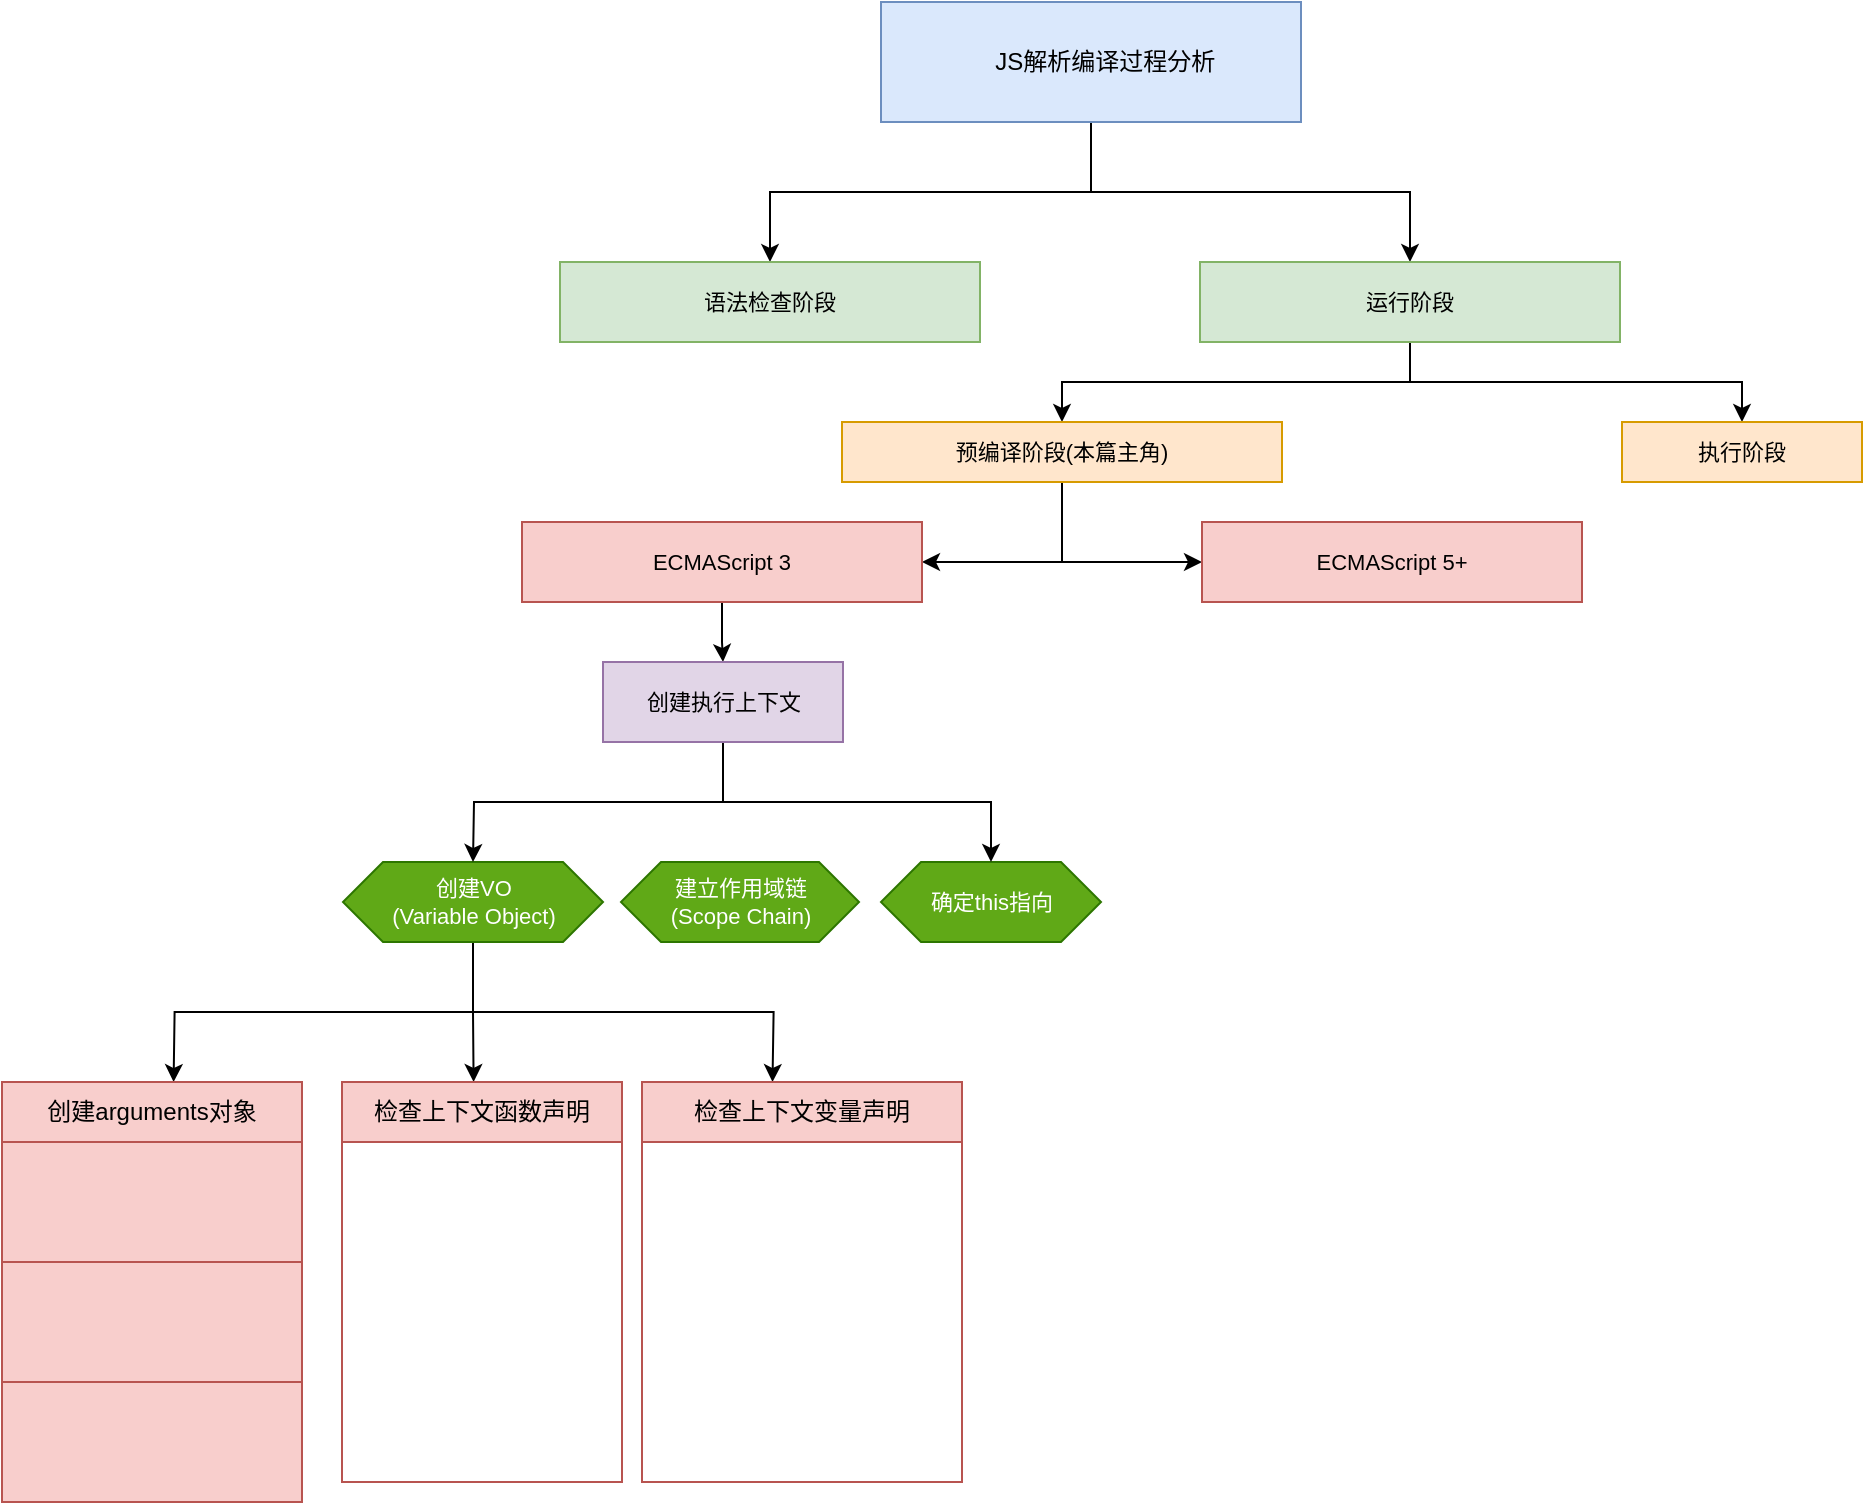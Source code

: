 <mxfile version="22.1.20" type="github">
  <diagram name="第 1 页" id="9QNkCpr4eyBHP6iE9qZr">
    <mxGraphModel dx="1194" dy="658" grid="1" gridSize="10" guides="1" tooltips="1" connect="1" arrows="1" fold="1" page="1" pageScale="1" pageWidth="1654" pageHeight="2336" math="0" shadow="0">
      <root>
        <mxCell id="0" />
        <mxCell id="1" parent="0" />
        <mxCell id="Aci6xjJaNSlg3UYRmv7_-49" style="edgeStyle=orthogonalEdgeStyle;rounded=0;orthogonalLoop=1;jettySize=auto;html=1;exitX=0.5;exitY=1;exitDx=0;exitDy=0;entryX=0.5;entryY=0;entryDx=0;entryDy=0;fontFamily=Helvetica;fontSize=12;fontColor=default;" edge="1" parent="1" source="Aci6xjJaNSlg3UYRmv7_-1" target="Aci6xjJaNSlg3UYRmv7_-2">
          <mxGeometry relative="1" as="geometry" />
        </mxCell>
        <mxCell id="Aci6xjJaNSlg3UYRmv7_-51" style="edgeStyle=orthogonalEdgeStyle;rounded=0;orthogonalLoop=1;jettySize=auto;html=1;exitX=0.5;exitY=1;exitDx=0;exitDy=0;entryX=0.5;entryY=0;entryDx=0;entryDy=0;fontFamily=Helvetica;fontSize=12;fontColor=default;" edge="1" parent="1" source="Aci6xjJaNSlg3UYRmv7_-1" target="Aci6xjJaNSlg3UYRmv7_-3">
          <mxGeometry relative="1" as="geometry" />
        </mxCell>
        <mxCell id="Aci6xjJaNSlg3UYRmv7_-1" value="&amp;nbsp; &amp;nbsp; JS解析编译过程分析" style="whiteSpace=wrap;html=1;fillColor=#dae8fc;strokeColor=#6c8ebf;" vertex="1" parent="1">
          <mxGeometry x="659.5" y="30" width="210" height="60" as="geometry" />
        </mxCell>
        <mxCell id="Aci6xjJaNSlg3UYRmv7_-2" value="语法检查阶段" style="whiteSpace=wrap;html=1;fillColor=#d5e8d4;strokeColor=#82b366;fontSize=11;" vertex="1" parent="1">
          <mxGeometry x="499" y="160" width="210" height="40" as="geometry" />
        </mxCell>
        <mxCell id="Aci6xjJaNSlg3UYRmv7_-11" value="" style="edgeStyle=orthogonalEdgeStyle;rounded=0;orthogonalLoop=1;jettySize=auto;html=1;fontSize=11;" edge="1" parent="1" source="Aci6xjJaNSlg3UYRmv7_-3" target="Aci6xjJaNSlg3UYRmv7_-10">
          <mxGeometry relative="1" as="geometry" />
        </mxCell>
        <mxCell id="Aci6xjJaNSlg3UYRmv7_-48" style="edgeStyle=orthogonalEdgeStyle;rounded=0;orthogonalLoop=1;jettySize=auto;html=1;exitX=0.5;exitY=1;exitDx=0;exitDy=0;entryX=0.5;entryY=0;entryDx=0;entryDy=0;fontFamily=Helvetica;fontSize=12;fontColor=default;" edge="1" parent="1" source="Aci6xjJaNSlg3UYRmv7_-3" target="Aci6xjJaNSlg3UYRmv7_-12">
          <mxGeometry relative="1" as="geometry" />
        </mxCell>
        <mxCell id="Aci6xjJaNSlg3UYRmv7_-3" value="运行阶段" style="whiteSpace=wrap;html=1;fillColor=#d5e8d4;strokeColor=#82b366;fontSize=11;" vertex="1" parent="1">
          <mxGeometry x="819" y="160" width="210" height="40" as="geometry" />
        </mxCell>
        <mxCell id="Aci6xjJaNSlg3UYRmv7_-46" style="edgeStyle=orthogonalEdgeStyle;rounded=0;orthogonalLoop=1;jettySize=auto;html=1;exitX=0.5;exitY=1;exitDx=0;exitDy=0;entryX=1;entryY=0.5;entryDx=0;entryDy=0;fontFamily=Helvetica;fontSize=12;fontColor=default;" edge="1" parent="1" source="Aci6xjJaNSlg3UYRmv7_-10" target="Aci6xjJaNSlg3UYRmv7_-27">
          <mxGeometry relative="1" as="geometry" />
        </mxCell>
        <mxCell id="Aci6xjJaNSlg3UYRmv7_-47" style="edgeStyle=orthogonalEdgeStyle;rounded=0;orthogonalLoop=1;jettySize=auto;html=1;exitX=0.5;exitY=1;exitDx=0;exitDy=0;entryX=0;entryY=0.5;entryDx=0;entryDy=0;fontFamily=Helvetica;fontSize=12;fontColor=default;" edge="1" parent="1" source="Aci6xjJaNSlg3UYRmv7_-10" target="Aci6xjJaNSlg3UYRmv7_-18">
          <mxGeometry relative="1" as="geometry" />
        </mxCell>
        <mxCell id="Aci6xjJaNSlg3UYRmv7_-10" value="预编译阶段(本篇主角)" style="whiteSpace=wrap;html=1;fillColor=#ffe6cc;strokeColor=#d79b00;fontSize=11;" vertex="1" parent="1">
          <mxGeometry x="640" y="240" width="220" height="30" as="geometry" />
        </mxCell>
        <mxCell id="Aci6xjJaNSlg3UYRmv7_-12" value="执行阶段" style="whiteSpace=wrap;html=1;fillColor=#ffe6cc;strokeColor=#d79b00;fontSize=11;" vertex="1" parent="1">
          <mxGeometry x="1030" y="240" width="120" height="30" as="geometry" />
        </mxCell>
        <mxCell id="Aci6xjJaNSlg3UYRmv7_-18" value="ECMAScript 5+" style="whiteSpace=wrap;html=1;fillColor=#f8cecc;strokeColor=#b85450;fontSize=11;" vertex="1" parent="1">
          <mxGeometry x="820" y="290" width="190" height="40" as="geometry" />
        </mxCell>
        <mxCell id="Aci6xjJaNSlg3UYRmv7_-58" style="edgeStyle=orthogonalEdgeStyle;rounded=0;orthogonalLoop=1;jettySize=auto;html=1;exitX=0.5;exitY=1;exitDx=0;exitDy=0;fontFamily=Helvetica;fontSize=12;fontColor=default;" edge="1" parent="1" source="Aci6xjJaNSlg3UYRmv7_-22">
          <mxGeometry relative="1" as="geometry">
            <mxPoint x="305.8" y="570" as="targetPoint" />
          </mxGeometry>
        </mxCell>
        <mxCell id="Aci6xjJaNSlg3UYRmv7_-59" style="edgeStyle=orthogonalEdgeStyle;rounded=0;orthogonalLoop=1;jettySize=auto;html=1;exitX=0.5;exitY=1;exitDx=0;exitDy=0;entryX=0.5;entryY=0;entryDx=0;entryDy=0;fontFamily=Helvetica;fontSize=12;fontColor=default;" edge="1" parent="1" source="Aci6xjJaNSlg3UYRmv7_-22">
          <mxGeometry relative="1" as="geometry">
            <mxPoint x="605.25" y="570" as="targetPoint" />
          </mxGeometry>
        </mxCell>
        <mxCell id="Aci6xjJaNSlg3UYRmv7_-60" style="edgeStyle=orthogonalEdgeStyle;rounded=0;orthogonalLoop=1;jettySize=auto;html=1;exitX=0.5;exitY=1;exitDx=0;exitDy=0;fontFamily=Helvetica;fontSize=12;fontColor=default;" edge="1" parent="1" source="Aci6xjJaNSlg3UYRmv7_-22">
          <mxGeometry relative="1" as="geometry">
            <mxPoint x="455.8" y="570" as="targetPoint" />
          </mxGeometry>
        </mxCell>
        <mxCell id="Aci6xjJaNSlg3UYRmv7_-22" value="创建VO&lt;br style=&quot;font-size: 11px;&quot;&gt;(Variable Object)" style="shape=hexagon;perimeter=hexagonPerimeter2;whiteSpace=wrap;html=1;fixedSize=1;fillColor=#60a917;strokeColor=#2D7600;fontColor=#ffffff;fontSize=11;" vertex="1" parent="1">
          <mxGeometry x="390.5" y="460" width="130" height="40" as="geometry" />
        </mxCell>
        <mxCell id="Aci6xjJaNSlg3UYRmv7_-38" value="" style="edgeStyle=orthogonalEdgeStyle;rounded=0;orthogonalLoop=1;jettySize=auto;html=1;fontFamily=Helvetica;fontSize=11;fontColor=default;" edge="1" parent="1" source="Aci6xjJaNSlg3UYRmv7_-27" target="Aci6xjJaNSlg3UYRmv7_-37">
          <mxGeometry relative="1" as="geometry" />
        </mxCell>
        <mxCell id="Aci6xjJaNSlg3UYRmv7_-27" value="ECMAScript 3" style="whiteSpace=wrap;html=1;fillColor=#f8cecc;strokeColor=#b85450;fontSize=11;" vertex="1" parent="1">
          <mxGeometry x="480" y="290" width="200" height="40" as="geometry" />
        </mxCell>
        <mxCell id="Aci6xjJaNSlg3UYRmv7_-30" value="建立作用域链&lt;br&gt;(Scope Chain)" style="shape=hexagon;perimeter=hexagonPerimeter2;whiteSpace=wrap;html=1;fixedSize=1;fillColor=#60a917;strokeColor=#2D7600;fontColor=#ffffff;fontSize=11;" vertex="1" parent="1">
          <mxGeometry x="529.5" y="460" width="119" height="40" as="geometry" />
        </mxCell>
        <mxCell id="Aci6xjJaNSlg3UYRmv7_-31" value="确定this指向" style="shape=hexagon;perimeter=hexagonPerimeter2;whiteSpace=wrap;html=1;fixedSize=1;fillColor=#60a917;strokeColor=#2D7600;fontColor=#ffffff;fontSize=11;" vertex="1" parent="1">
          <mxGeometry x="659.5" y="460" width="110" height="40" as="geometry" />
        </mxCell>
        <mxCell id="Aci6xjJaNSlg3UYRmv7_-39" style="edgeStyle=orthogonalEdgeStyle;rounded=0;orthogonalLoop=1;jettySize=auto;html=1;exitX=0.5;exitY=1;exitDx=0;exitDy=0;entryX=0.5;entryY=0;entryDx=0;entryDy=0;fontFamily=Helvetica;fontSize=11;fontColor=default;" edge="1" parent="1" source="Aci6xjJaNSlg3UYRmv7_-37">
          <mxGeometry relative="1" as="geometry">
            <mxPoint x="455.5" y="460" as="targetPoint" />
          </mxGeometry>
        </mxCell>
        <mxCell id="Aci6xjJaNSlg3UYRmv7_-40" style="edgeStyle=orthogonalEdgeStyle;rounded=0;orthogonalLoop=1;jettySize=auto;html=1;exitX=0.5;exitY=1;exitDx=0;exitDy=0;fontFamily=Helvetica;fontSize=11;fontColor=default;" edge="1" parent="1" source="Aci6xjJaNSlg3UYRmv7_-37" target="Aci6xjJaNSlg3UYRmv7_-31">
          <mxGeometry relative="1" as="geometry" />
        </mxCell>
        <mxCell id="Aci6xjJaNSlg3UYRmv7_-37" value="创建执行上下文" style="whiteSpace=wrap;html=1;fillColor=#e1d5e7;strokeColor=#9673a6;fontSize=11;" vertex="1" parent="1">
          <mxGeometry x="520.5" y="360" width="120" height="40" as="geometry" />
        </mxCell>
        <mxCell id="Aci6xjJaNSlg3UYRmv7_-61" value="创建arguments对象" style="swimlane;fontStyle=0;childLayout=stackLayout;horizontal=1;startSize=30;horizontalStack=0;resizeParent=1;resizeParentMax=0;resizeLast=0;collapsible=1;marginBottom=0;whiteSpace=wrap;html=1;strokeColor=#b85450;align=center;verticalAlign=middle;fontFamily=Helvetica;fontSize=12;fontColor=default;fillColor=#f8cecc;movable=1;resizable=1;rotatable=1;deletable=1;editable=1;locked=0;connectable=1;" vertex="1" parent="1">
          <mxGeometry x="220" y="570" width="150" height="90" as="geometry">
            <mxRectangle x="220" y="570" width="150" height="30" as="alternateBounds" />
          </mxGeometry>
        </mxCell>
        <mxCell id="Aci6xjJaNSlg3UYRmv7_-82" value="" style="whiteSpace=wrap;html=1;strokeColor=#b85450;align=center;verticalAlign=middle;fontFamily=Helvetica;fontSize=12;fontColor=default;fillColor=#f8cecc;" vertex="1" parent="Aci6xjJaNSlg3UYRmv7_-61">
          <mxGeometry y="30" width="150" height="60" as="geometry" />
        </mxCell>
        <mxCell id="Aci6xjJaNSlg3UYRmv7_-65" value="检查上下文函数声明" style="swimlane;fontStyle=0;childLayout=stackLayout;horizontal=1;startSize=30;horizontalStack=0;resizeParent=1;resizeParentMax=0;resizeLast=0;collapsible=1;marginBottom=0;whiteSpace=wrap;html=1;strokeColor=#b85450;align=center;verticalAlign=middle;fontFamily=Helvetica;fontSize=12;fontColor=default;fillColor=#f8cecc;" vertex="1" parent="1">
          <mxGeometry x="390" y="570" width="140" height="200" as="geometry" />
        </mxCell>
        <mxCell id="Aci6xjJaNSlg3UYRmv7_-69" value="检查上下文变量声明" style="swimlane;fontStyle=0;childLayout=stackLayout;horizontal=1;startSize=30;horizontalStack=0;resizeParent=1;resizeParentMax=0;resizeLast=0;collapsible=1;marginBottom=0;whiteSpace=wrap;html=1;strokeColor=#b85450;align=center;verticalAlign=middle;fontFamily=Helvetica;fontSize=12;fontColor=default;fillColor=#f8cecc;" vertex="1" parent="1">
          <mxGeometry x="540" y="570" width="160" height="200" as="geometry" />
        </mxCell>
        <mxCell id="Aci6xjJaNSlg3UYRmv7_-83" value="" style="whiteSpace=wrap;html=1;strokeColor=#b85450;align=center;verticalAlign=middle;fontFamily=Helvetica;fontSize=12;fontColor=default;fillColor=#f8cecc;" vertex="1" parent="1">
          <mxGeometry x="220" y="660" width="150" height="60" as="geometry" />
        </mxCell>
        <mxCell id="Aci6xjJaNSlg3UYRmv7_-85" value="" style="whiteSpace=wrap;html=1;strokeColor=#b85450;align=center;verticalAlign=middle;fontFamily=Helvetica;fontSize=12;fontColor=default;fillColor=#f8cecc;" vertex="1" parent="1">
          <mxGeometry x="220" y="720" width="150" height="60" as="geometry" />
        </mxCell>
      </root>
    </mxGraphModel>
  </diagram>
</mxfile>
